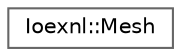 digraph "Graphical Class Hierarchy"
{
 // INTERACTIVE_SVG=YES
 // LATEX_PDF_SIZE
  bgcolor="transparent";
  edge [fontname=Helvetica,fontsize=10,labelfontname=Helvetica,labelfontsize=10];
  node [fontname=Helvetica,fontsize=10,shape=box,height=0.2,width=0.4];
  rankdir="LR";
  Node0 [id="Node000000",label="Ioexnl::Mesh",height=0.2,width=0.4,color="grey40", fillcolor="white", style="filled",URL="$classIoexnl_1_1Mesh.html",tooltip=" "];
}
